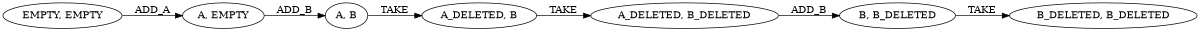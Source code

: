 strict digraph G { 
 size="8,11";
rankdir=LR;
n_B_DELETED_B_DELETED [label="B_DELETED, B_DELETED"];
n_B_DELETED_B_DELETED_TAKE_B_B_DELETED [label="B, B_DELETED"];
n_B_DELETED_B_DELETED_TAKE_B_B_DELETED -> n_B_DELETED_B_DELETED [label="TAKE"];
n_B_DELETED_B_DELETED_TAKE_B_B_DELETED [label="B, B_DELETED"];
n_B_DELETED_B_DELETED_TAKE_B_B_DELETED_ADD_B_A_DELETED_B_DELETED [label="A_DELETED, B_DELETED"];
n_B_DELETED_B_DELETED_TAKE_B_B_DELETED_ADD_B_A_DELETED_B_DELETED -> n_B_DELETED_B_DELETED_TAKE_B_B_DELETED [label="ADD_B"];
n_B_DELETED_B_DELETED_TAKE_B_B_DELETED_ADD_B_A_DELETED_B_DELETED [label="A_DELETED, B_DELETED"];
n_B_DELETED_B_DELETED_TAKE_B_B_DELETED_ADD_B_A_DELETED_B_DELETED_TAKE_A_DELETED_B [label="A_DELETED, B"];
n_B_DELETED_B_DELETED_TAKE_B_B_DELETED_ADD_B_A_DELETED_B_DELETED_TAKE_A_DELETED_B -> n_B_DELETED_B_DELETED_TAKE_B_B_DELETED_ADD_B_A_DELETED_B_DELETED [label="TAKE"];
n_B_DELETED_B_DELETED_TAKE_B_B_DELETED_ADD_B_A_DELETED_B_DELETED_TAKE_A_DELETED_B [label="A_DELETED, B"];
n_B_DELETED_B_DELETED_TAKE_B_B_DELETED_ADD_B_A_DELETED_B_DELETED_TAKE_A_DELETED_B_TAKE_A_B [label="A, B"];
n_B_DELETED_B_DELETED_TAKE_B_B_DELETED_ADD_B_A_DELETED_B_DELETED_TAKE_A_DELETED_B_TAKE_A_B -> n_B_DELETED_B_DELETED_TAKE_B_B_DELETED_ADD_B_A_DELETED_B_DELETED_TAKE_A_DELETED_B [label="TAKE"];
n_B_DELETED_B_DELETED_TAKE_B_B_DELETED_ADD_B_A_DELETED_B_DELETED_TAKE_A_DELETED_B_TAKE_A_B [label="A, B"];
n_B_DELETED_B_DELETED_TAKE_B_B_DELETED_ADD_B_A_DELETED_B_DELETED_TAKE_A_DELETED_B_TAKE_A_B_ADD_B_A_EMPTY [label="A, EMPTY"];
n_B_DELETED_B_DELETED_TAKE_B_B_DELETED_ADD_B_A_DELETED_B_DELETED_TAKE_A_DELETED_B_TAKE_A_B_ADD_B_A_EMPTY -> n_B_DELETED_B_DELETED_TAKE_B_B_DELETED_ADD_B_A_DELETED_B_DELETED_TAKE_A_DELETED_B_TAKE_A_B [label="ADD_B"];
n_B_DELETED_B_DELETED_TAKE_B_B_DELETED_ADD_B_A_DELETED_B_DELETED_TAKE_A_DELETED_B_TAKE_A_B_ADD_B_A_EMPTY [label="A, EMPTY"];
n_B_DELETED_B_DELETED_TAKE_B_B_DELETED_ADD_B_A_DELETED_B_DELETED_TAKE_A_DELETED_B_TAKE_A_B_ADD_B_A_EMPTY_ADD_A_EMPTY_EMPTY [label="EMPTY, EMPTY"];
n_B_DELETED_B_DELETED_TAKE_B_B_DELETED_ADD_B_A_DELETED_B_DELETED_TAKE_A_DELETED_B_TAKE_A_B_ADD_B_A_EMPTY_ADD_A_EMPTY_EMPTY -> n_B_DELETED_B_DELETED_TAKE_B_B_DELETED_ADD_B_A_DELETED_B_DELETED_TAKE_A_DELETED_B_TAKE_A_B_ADD_B_A_EMPTY [label="ADD_A"];
n_B_DELETED_B_DELETED_TAKE_B_B_DELETED_ADD_B_A_DELETED_B_DELETED_TAKE_A_DELETED_B_TAKE_A_B_ADD_B_A_EMPTY_ADD_A_EMPTY_EMPTY [label="EMPTY, EMPTY"];
n_B_DELETED_B_DELETED [label="B_DELETED, B_DELETED"];
n_B_DELETED_B_DELETED_TAKE_B_B_DELETED [label="B, B_DELETED"];
n_B_DELETED_B_DELETED_TAKE_B_B_DELETED -> n_B_DELETED_B_DELETED [label="TAKE"];
n_B_DELETED_B_DELETED_TAKE_B_B_DELETED [label="B, B_DELETED"];
n_B_DELETED_B_DELETED_TAKE_B_B_DELETED_ADD_B_A_DELETED_B_DELETED [label="A_DELETED, B_DELETED"];
n_B_DELETED_B_DELETED_TAKE_B_B_DELETED_ADD_B_A_DELETED_B_DELETED -> n_B_DELETED_B_DELETED_TAKE_B_B_DELETED [label="ADD_B"];
n_B_DELETED_B_DELETED_TAKE_B_B_DELETED_ADD_B_A_DELETED_B_DELETED [label="A_DELETED, B_DELETED"];
n_B_DELETED_B_DELETED_TAKE_B_B_DELETED_ADD_B_A_DELETED_B_DELETED_TAKE_A_DELETED_B [label="A_DELETED, B"];
n_B_DELETED_B_DELETED_TAKE_B_B_DELETED_ADD_B_A_DELETED_B_DELETED_TAKE_A_DELETED_B -> n_B_DELETED_B_DELETED_TAKE_B_B_DELETED_ADD_B_A_DELETED_B_DELETED [label="TAKE"];
n_B_DELETED_B_DELETED_TAKE_B_B_DELETED_ADD_B_A_DELETED_B_DELETED_TAKE_A_DELETED_B [label="A_DELETED, B"];
n_B_DELETED_B_DELETED_TAKE_B_B_DELETED_ADD_B_A_DELETED_B_DELETED_TAKE_A_DELETED_B_TAKE_A_B [label="A, B"];
n_B_DELETED_B_DELETED_TAKE_B_B_DELETED_ADD_B_A_DELETED_B_DELETED_TAKE_A_DELETED_B_TAKE_A_B -> n_B_DELETED_B_DELETED_TAKE_B_B_DELETED_ADD_B_A_DELETED_B_DELETED_TAKE_A_DELETED_B [label="TAKE"];
n_B_DELETED_B_DELETED_TAKE_B_B_DELETED_ADD_B_A_DELETED_B_DELETED_TAKE_A_DELETED_B_TAKE_A_B [label="A, B"];
n_B_DELETED_B_DELETED_TAKE_B_B_DELETED_ADD_B_A_DELETED_B_DELETED_TAKE_A_DELETED_B_TAKE_A_B_ADD_B_A_EMPTY [label="A, EMPTY"];
n_B_DELETED_B_DELETED_TAKE_B_B_DELETED_ADD_B_A_DELETED_B_DELETED_TAKE_A_DELETED_B_TAKE_A_B_ADD_B_A_EMPTY -> n_B_DELETED_B_DELETED_TAKE_B_B_DELETED_ADD_B_A_DELETED_B_DELETED_TAKE_A_DELETED_B_TAKE_A_B [label="ADD_B"];
n_B_DELETED_B_DELETED_TAKE_B_B_DELETED_ADD_B_A_DELETED_B_DELETED_TAKE_A_DELETED_B_TAKE_A_B_ADD_B_A_EMPTY [label="A, EMPTY"];
n_B_DELETED_B_DELETED_TAKE_B_B_DELETED_ADD_B_A_DELETED_B_DELETED_TAKE_A_DELETED_B_TAKE_A_B_ADD_B_A_EMPTY_ADD_A_EMPTY_EMPTY [label="EMPTY, EMPTY"];
n_B_DELETED_B_DELETED_TAKE_B_B_DELETED_ADD_B_A_DELETED_B_DELETED_TAKE_A_DELETED_B_TAKE_A_B_ADD_B_A_EMPTY_ADD_A_EMPTY_EMPTY -> n_B_DELETED_B_DELETED_TAKE_B_B_DELETED_ADD_B_A_DELETED_B_DELETED_TAKE_A_DELETED_B_TAKE_A_B_ADD_B_A_EMPTY [label="ADD_A"];
n_B_DELETED_B_DELETED_TAKE_B_B_DELETED_ADD_B_A_DELETED_B_DELETED_TAKE_A_DELETED_B_TAKE_A_B_ADD_B_A_EMPTY_ADD_A_EMPTY_EMPTY [label="EMPTY, EMPTY"];
n_B_DELETED_B_DELETED [label="B_DELETED, B_DELETED"];
n_B_DELETED_B_DELETED_TAKE_B_B_DELETED [label="B, B_DELETED"];
n_B_DELETED_B_DELETED_TAKE_B_B_DELETED -> n_B_DELETED_B_DELETED [label="TAKE"];
n_B_DELETED_B_DELETED_TAKE_B_B_DELETED [label="B, B_DELETED"];
n_B_DELETED_B_DELETED_TAKE_B_B_DELETED_ADD_B_A_DELETED_B_DELETED [label="A_DELETED, B_DELETED"];
n_B_DELETED_B_DELETED_TAKE_B_B_DELETED_ADD_B_A_DELETED_B_DELETED -> n_B_DELETED_B_DELETED_TAKE_B_B_DELETED [label="ADD_B"];
n_B_DELETED_B_DELETED_TAKE_B_B_DELETED_ADD_B_A_DELETED_B_DELETED [label="A_DELETED, B_DELETED"];
n_B_DELETED_B_DELETED_TAKE_B_B_DELETED_ADD_B_A_DELETED_B_DELETED_TAKE_A_DELETED_B [label="A_DELETED, B"];
n_B_DELETED_B_DELETED_TAKE_B_B_DELETED_ADD_B_A_DELETED_B_DELETED_TAKE_A_DELETED_B -> n_B_DELETED_B_DELETED_TAKE_B_B_DELETED_ADD_B_A_DELETED_B_DELETED [label="TAKE"];
n_B_DELETED_B_DELETED_TAKE_B_B_DELETED_ADD_B_A_DELETED_B_DELETED_TAKE_A_DELETED_B [label="A_DELETED, B"];
n_B_DELETED_B_DELETED_TAKE_B_B_DELETED_ADD_B_A_DELETED_B_DELETED_TAKE_A_DELETED_B_TAKE_A_B [label="A, B"];
n_B_DELETED_B_DELETED_TAKE_B_B_DELETED_ADD_B_A_DELETED_B_DELETED_TAKE_A_DELETED_B_TAKE_A_B -> n_B_DELETED_B_DELETED_TAKE_B_B_DELETED_ADD_B_A_DELETED_B_DELETED_TAKE_A_DELETED_B [label="TAKE"];
n_B_DELETED_B_DELETED_TAKE_B_B_DELETED_ADD_B_A_DELETED_B_DELETED_TAKE_A_DELETED_B_TAKE_A_B [label="A, B"];
n_B_DELETED_B_DELETED_TAKE_B_B_DELETED_ADD_B_A_DELETED_B_DELETED_TAKE_A_DELETED_B_TAKE_A_B_ADD_B_A_EMPTY [label="A, EMPTY"];
n_B_DELETED_B_DELETED_TAKE_B_B_DELETED_ADD_B_A_DELETED_B_DELETED_TAKE_A_DELETED_B_TAKE_A_B_ADD_B_A_EMPTY -> n_B_DELETED_B_DELETED_TAKE_B_B_DELETED_ADD_B_A_DELETED_B_DELETED_TAKE_A_DELETED_B_TAKE_A_B [label="ADD_B"];
n_B_DELETED_B_DELETED_TAKE_B_B_DELETED_ADD_B_A_DELETED_B_DELETED_TAKE_A_DELETED_B_TAKE_A_B_ADD_B_A_EMPTY [label="A, EMPTY"];
n_B_DELETED_B_DELETED_TAKE_B_B_DELETED_ADD_B_A_DELETED_B_DELETED_TAKE_A_DELETED_B_TAKE_A_B_ADD_B_A_EMPTY_ADD_A_EMPTY_EMPTY [label="EMPTY, EMPTY"];
n_B_DELETED_B_DELETED_TAKE_B_B_DELETED_ADD_B_A_DELETED_B_DELETED_TAKE_A_DELETED_B_TAKE_A_B_ADD_B_A_EMPTY_ADD_A_EMPTY_EMPTY -> n_B_DELETED_B_DELETED_TAKE_B_B_DELETED_ADD_B_A_DELETED_B_DELETED_TAKE_A_DELETED_B_TAKE_A_B_ADD_B_A_EMPTY [label="ADD_A"];
n_B_DELETED_B_DELETED_TAKE_B_B_DELETED_ADD_B_A_DELETED_B_DELETED_TAKE_A_DELETED_B_TAKE_A_B_ADD_B_A_EMPTY_ADD_A_EMPTY_EMPTY [label="EMPTY, EMPTY"];
}
